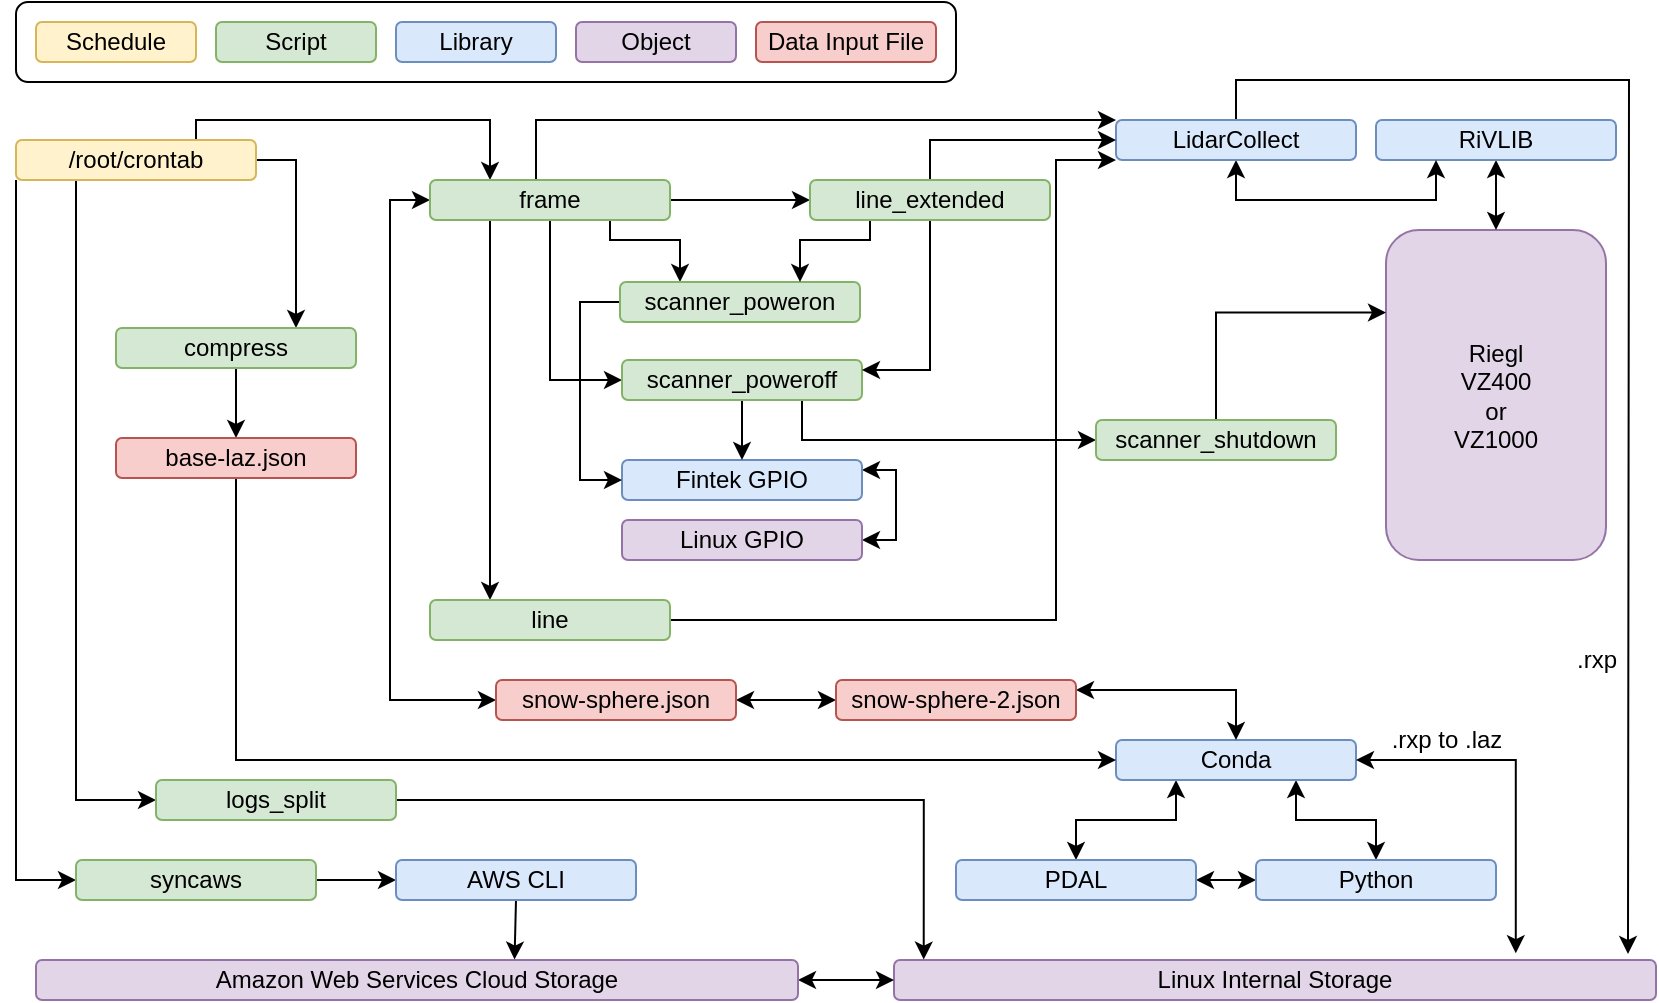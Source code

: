 <mxfile version="13.7.3" type="device"><diagram id="9uxglydsuGuWMLbdPVRm" name="Page-1"><mxGraphModel dx="1026" dy="604" grid="1" gridSize="10" guides="1" tooltips="1" connect="1" arrows="1" fold="1" page="1" pageScale="1" pageWidth="850" pageHeight="1100" math="0" shadow="0"><root><mxCell id="0"/><mxCell id="1" parent="0"/><mxCell id="aCed7OD410KUZfvJ1Qxq-87" value="" style="rounded=1;whiteSpace=wrap;html=1;" parent="1" vertex="1"><mxGeometry x="10" y="11" width="470" height="40" as="geometry"/></mxCell><mxCell id="MNzBaAAvsXTn3QcwAbpl-202" style="edgeStyle=orthogonalEdgeStyle;rounded=0;orthogonalLoop=1;jettySize=auto;html=1;exitX=0.75;exitY=0;exitDx=0;exitDy=0;entryX=0.25;entryY=0;entryDx=0;entryDy=0;startArrow=none;startFill=0;" edge="1" parent="1" source="aCed7OD410KUZfvJ1Qxq-1" target="aCed7OD410KUZfvJ1Qxq-7"><mxGeometry relative="1" as="geometry"><Array as="points"><mxPoint x="100" y="70"/><mxPoint x="247" y="70"/></Array></mxGeometry></mxCell><mxCell id="MNzBaAAvsXTn3QcwAbpl-211" style="edgeStyle=orthogonalEdgeStyle;rounded=0;orthogonalLoop=1;jettySize=auto;html=1;exitX=1;exitY=0.5;exitDx=0;exitDy=0;entryX=0.75;entryY=0;entryDx=0;entryDy=0;startArrow=none;startFill=0;" edge="1" parent="1" source="aCed7OD410KUZfvJ1Qxq-1" target="aCed7OD410KUZfvJ1Qxq-52"><mxGeometry relative="1" as="geometry"/></mxCell><mxCell id="MNzBaAAvsXTn3QcwAbpl-219" style="edgeStyle=orthogonalEdgeStyle;rounded=0;orthogonalLoop=1;jettySize=auto;html=1;exitX=0;exitY=1;exitDx=0;exitDy=0;entryX=0;entryY=0.5;entryDx=0;entryDy=0;startArrow=none;startFill=0;" edge="1" parent="1" source="aCed7OD410KUZfvJ1Qxq-1" target="aCed7OD410KUZfvJ1Qxq-53"><mxGeometry relative="1" as="geometry"/></mxCell><mxCell id="MNzBaAAvsXTn3QcwAbpl-227" style="edgeStyle=orthogonalEdgeStyle;rounded=0;orthogonalLoop=1;jettySize=auto;html=1;exitX=0.25;exitY=1;exitDx=0;exitDy=0;entryX=0;entryY=0.5;entryDx=0;entryDy=0;startArrow=none;startFill=0;" edge="1" parent="1" source="aCed7OD410KUZfvJ1Qxq-1" target="acCSHRhD1ffh7godxbTG-1"><mxGeometry relative="1" as="geometry"><Array as="points"><mxPoint x="40" y="410"/></Array></mxGeometry></mxCell><mxCell id="aCed7OD410KUZfvJ1Qxq-1" value="/root/crontab" style="rounded=1;whiteSpace=wrap;html=1;fillColor=#fff2cc;strokeColor=#d6b656;" parent="1" vertex="1"><mxGeometry x="10" y="80" width="120" height="20" as="geometry"/></mxCell><mxCell id="MNzBaAAvsXTn3QcwAbpl-240" style="edgeStyle=orthogonalEdgeStyle;rounded=0;orthogonalLoop=1;jettySize=auto;html=1;exitX=1;exitY=0.25;exitDx=0;exitDy=0;entryX=1;entryY=0.5;entryDx=0;entryDy=0;startArrow=classic;startFill=1;" edge="1" parent="1" source="aCed7OD410KUZfvJ1Qxq-3" target="aCed7OD410KUZfvJ1Qxq-92"><mxGeometry relative="1" as="geometry"><Array as="points"><mxPoint x="450" y="245"/><mxPoint x="450" y="280"/></Array></mxGeometry></mxCell><mxCell id="aCed7OD410KUZfvJ1Qxq-3" value="Fintek GPIO" style="rounded=1;whiteSpace=wrap;html=1;fillColor=#dae8fc;strokeColor=#6c8ebf;" parent="1" vertex="1"><mxGeometry x="313" y="240" width="120" height="20" as="geometry"/></mxCell><mxCell id="aCed7OD410KUZfvJ1Qxq-5" value="Riegl&lt;br&gt;VZ400&lt;br&gt;or&lt;br&gt;VZ1000" style="rounded=1;whiteSpace=wrap;html=1;fillColor=#e1d5e7;strokeColor=#9673a6;" parent="1" vertex="1"><mxGeometry x="695" y="125" width="110" height="165" as="geometry"/></mxCell><mxCell id="MNzBaAAvsXTn3QcwAbpl-163" style="edgeStyle=orthogonalEdgeStyle;rounded=0;orthogonalLoop=1;jettySize=auto;html=1;exitX=1;exitY=0.5;exitDx=0;exitDy=0;entryX=0;entryY=0.5;entryDx=0;entryDy=0;startArrow=none;startFill=0;" edge="1" parent="1" source="aCed7OD410KUZfvJ1Qxq-7" target="MNzBaAAvsXTn3QcwAbpl-1"><mxGeometry relative="1" as="geometry"/></mxCell><mxCell id="MNzBaAAvsXTn3QcwAbpl-171" style="edgeStyle=orthogonalEdgeStyle;rounded=0;orthogonalLoop=1;jettySize=auto;html=1;exitX=0.75;exitY=1;exitDx=0;exitDy=0;entryX=0.25;entryY=0;entryDx=0;entryDy=0;startArrow=none;startFill=0;" edge="1" parent="1" source="aCed7OD410KUZfvJ1Qxq-7" target="aCed7OD410KUZfvJ1Qxq-43"><mxGeometry relative="1" as="geometry"><Array as="points"><mxPoint x="307" y="130"/><mxPoint x="342" y="130"/></Array></mxGeometry></mxCell><mxCell id="MNzBaAAvsXTn3QcwAbpl-174" style="edgeStyle=orthogonalEdgeStyle;rounded=0;orthogonalLoop=1;jettySize=auto;html=1;exitX=0.5;exitY=1;exitDx=0;exitDy=0;entryX=0;entryY=0.5;entryDx=0;entryDy=0;startArrow=none;startFill=0;" edge="1" parent="1" source="aCed7OD410KUZfvJ1Qxq-7" target="aCed7OD410KUZfvJ1Qxq-44"><mxGeometry relative="1" as="geometry"/></mxCell><mxCell id="MNzBaAAvsXTn3QcwAbpl-179" style="edgeStyle=orthogonalEdgeStyle;rounded=0;orthogonalLoop=1;jettySize=auto;html=1;exitX=0.75;exitY=0;exitDx=0;exitDy=0;entryX=0;entryY=0;entryDx=0;entryDy=0;startArrow=none;startFill=0;" edge="1" parent="1" source="aCed7OD410KUZfvJ1Qxq-7" target="aCed7OD410KUZfvJ1Qxq-9"><mxGeometry relative="1" as="geometry"><Array as="points"><mxPoint x="270" y="70"/></Array></mxGeometry></mxCell><mxCell id="MNzBaAAvsXTn3QcwAbpl-181" style="edgeStyle=orthogonalEdgeStyle;rounded=0;orthogonalLoop=1;jettySize=auto;html=1;exitX=0.25;exitY=1;exitDx=0;exitDy=0;entryX=0.25;entryY=0;entryDx=0;entryDy=0;startArrow=none;startFill=0;" edge="1" parent="1" source="aCed7OD410KUZfvJ1Qxq-7" target="aCed7OD410KUZfvJ1Qxq-16"><mxGeometry relative="1" as="geometry"/></mxCell><mxCell id="MNzBaAAvsXTn3QcwAbpl-189" style="edgeStyle=orthogonalEdgeStyle;rounded=0;orthogonalLoop=1;jettySize=auto;html=1;exitX=0;exitY=0.5;exitDx=0;exitDy=0;entryX=0;entryY=0.5;entryDx=0;entryDy=0;startArrow=classic;startFill=1;" edge="1" parent="1" source="aCed7OD410KUZfvJ1Qxq-7" target="aCed7OD410KUZfvJ1Qxq-35"><mxGeometry relative="1" as="geometry"/></mxCell><mxCell id="aCed7OD410KUZfvJ1Qxq-7" value="frame" style="rounded=1;whiteSpace=wrap;html=1;fillColor=#d5e8d4;strokeColor=#82b366;" parent="1" vertex="1"><mxGeometry x="217" y="100" width="120" height="20" as="geometry"/></mxCell><mxCell id="MNzBaAAvsXTn3QcwAbpl-210" style="edgeStyle=orthogonalEdgeStyle;rounded=0;orthogonalLoop=1;jettySize=auto;html=1;exitX=0.5;exitY=1;exitDx=0;exitDy=0;entryX=0.5;entryY=0;entryDx=0;entryDy=0;startArrow=classic;startFill=1;" edge="1" parent="1" source="aCed7OD410KUZfvJ1Qxq-8" target="aCed7OD410KUZfvJ1Qxq-5"><mxGeometry relative="1" as="geometry"/></mxCell><mxCell id="aCed7OD410KUZfvJ1Qxq-8" value="RiVLIB" style="rounded=1;whiteSpace=wrap;html=1;fillColor=#dae8fc;strokeColor=#6c8ebf;" parent="1" vertex="1"><mxGeometry x="690" y="70" width="120" height="20" as="geometry"/></mxCell><mxCell id="MNzBaAAvsXTn3QcwAbpl-207" style="edgeStyle=orthogonalEdgeStyle;rounded=0;orthogonalLoop=1;jettySize=auto;html=1;exitX=0.5;exitY=0;exitDx=0;exitDy=0;startArrow=none;startFill=0;" edge="1" parent="1" source="aCed7OD410KUZfvJ1Qxq-9"><mxGeometry relative="1" as="geometry"><mxPoint x="816" y="487" as="targetPoint"/></mxGeometry></mxCell><mxCell id="MNzBaAAvsXTn3QcwAbpl-241" style="edgeStyle=orthogonalEdgeStyle;rounded=0;orthogonalLoop=1;jettySize=auto;html=1;exitX=0.5;exitY=1;exitDx=0;exitDy=0;entryX=0.25;entryY=1;entryDx=0;entryDy=0;startArrow=classic;startFill=1;" edge="1" parent="1" source="aCed7OD410KUZfvJ1Qxq-9" target="aCed7OD410KUZfvJ1Qxq-8"><mxGeometry relative="1" as="geometry"/></mxCell><mxCell id="aCed7OD410KUZfvJ1Qxq-9" value="LidarCollect" style="rounded=1;whiteSpace=wrap;html=1;fillColor=#dae8fc;strokeColor=#6c8ebf;" parent="1" vertex="1"><mxGeometry x="560" y="70" width="120" height="20" as="geometry"/></mxCell><mxCell id="MNzBaAAvsXTn3QcwAbpl-183" style="edgeStyle=orthogonalEdgeStyle;rounded=0;orthogonalLoop=1;jettySize=auto;html=1;exitX=1;exitY=0.5;exitDx=0;exitDy=0;entryX=0;entryY=1;entryDx=0;entryDy=0;startArrow=none;startFill=0;" edge="1" parent="1" source="aCed7OD410KUZfvJ1Qxq-16" target="aCed7OD410KUZfvJ1Qxq-9"><mxGeometry relative="1" as="geometry"><Array as="points"><mxPoint x="530" y="320"/><mxPoint x="530" y="90"/></Array></mxGeometry></mxCell><mxCell id="aCed7OD410KUZfvJ1Qxq-16" value="line" style="rounded=1;whiteSpace=wrap;html=1;fillColor=#d5e8d4;strokeColor=#82b366;" parent="1" vertex="1"><mxGeometry x="217" y="310" width="120" height="20" as="geometry"/></mxCell><mxCell id="MNzBaAAvsXTn3QcwAbpl-224" style="edgeStyle=orthogonalEdgeStyle;rounded=0;orthogonalLoop=1;jettySize=auto;html=1;exitX=0.25;exitY=1;exitDx=0;exitDy=0;entryX=0.5;entryY=0;entryDx=0;entryDy=0;startArrow=classic;startFill=1;" edge="1" parent="1" source="aCed7OD410KUZfvJ1Qxq-27" target="aCed7OD410KUZfvJ1Qxq-28"><mxGeometry relative="1" as="geometry"/></mxCell><mxCell id="MNzBaAAvsXTn3QcwAbpl-225" style="edgeStyle=orthogonalEdgeStyle;rounded=0;orthogonalLoop=1;jettySize=auto;html=1;exitX=0.75;exitY=1;exitDx=0;exitDy=0;entryX=0.5;entryY=0;entryDx=0;entryDy=0;startArrow=classic;startFill=1;" edge="1" parent="1" source="aCed7OD410KUZfvJ1Qxq-27" target="aCed7OD410KUZfvJ1Qxq-29"><mxGeometry relative="1" as="geometry"/></mxCell><mxCell id="aCed7OD410KUZfvJ1Qxq-27" value="Conda" style="rounded=1;whiteSpace=wrap;html=1;fillColor=#dae8fc;strokeColor=#6c8ebf;" parent="1" vertex="1"><mxGeometry x="560" y="380" width="120" height="20" as="geometry"/></mxCell><mxCell id="aCed7OD410KUZfvJ1Qxq-30" style="edgeStyle=orthogonalEdgeStyle;rounded=0;orthogonalLoop=1;jettySize=auto;html=1;exitX=1;exitY=0.5;exitDx=0;exitDy=0;entryX=0;entryY=0.5;entryDx=0;entryDy=0;startArrow=classic;startFill=1;" parent="1" source="aCed7OD410KUZfvJ1Qxq-28" target="aCed7OD410KUZfvJ1Qxq-29" edge="1"><mxGeometry relative="1" as="geometry"/></mxCell><mxCell id="aCed7OD410KUZfvJ1Qxq-28" value="PDAL" style="rounded=1;whiteSpace=wrap;html=1;fillColor=#dae8fc;strokeColor=#6c8ebf;" parent="1" vertex="1"><mxGeometry x="480" y="440" width="120" height="20" as="geometry"/></mxCell><mxCell id="aCed7OD410KUZfvJ1Qxq-29" value="Python" style="rounded=1;whiteSpace=wrap;html=1;fillColor=#dae8fc;strokeColor=#6c8ebf;" parent="1" vertex="1"><mxGeometry x="630" y="440" width="120" height="20" as="geometry"/></mxCell><mxCell id="MNzBaAAvsXTn3QcwAbpl-190" style="edgeStyle=orthogonalEdgeStyle;rounded=0;orthogonalLoop=1;jettySize=auto;html=1;exitX=1;exitY=0.5;exitDx=0;exitDy=0;entryX=0;entryY=0.5;entryDx=0;entryDy=0;startArrow=classic;startFill=1;" edge="1" parent="1" source="aCed7OD410KUZfvJ1Qxq-35" target="aCed7OD410KUZfvJ1Qxq-36"><mxGeometry relative="1" as="geometry"/></mxCell><mxCell id="aCed7OD410KUZfvJ1Qxq-35" value="snow-sphere.json" style="rounded=1;whiteSpace=wrap;html=1;fillColor=#f8cecc;strokeColor=#b85450;" parent="1" vertex="1"><mxGeometry x="250" y="350" width="120" height="20" as="geometry"/></mxCell><mxCell id="MNzBaAAvsXTn3QcwAbpl-233" style="edgeStyle=orthogonalEdgeStyle;rounded=0;orthogonalLoop=1;jettySize=auto;html=1;exitX=1;exitY=0.25;exitDx=0;exitDy=0;entryX=0.5;entryY=0;entryDx=0;entryDy=0;startArrow=classic;startFill=1;" edge="1" parent="1" source="aCed7OD410KUZfvJ1Qxq-36" target="aCed7OD410KUZfvJ1Qxq-27"><mxGeometry relative="1" as="geometry"/></mxCell><mxCell id="aCed7OD410KUZfvJ1Qxq-36" value="snow-sphere-2.json" style="rounded=1;whiteSpace=wrap;html=1;fillColor=#f8cecc;strokeColor=#b85450;" parent="1" vertex="1"><mxGeometry x="420" y="350" width="120" height="20" as="geometry"/></mxCell><mxCell id="MNzBaAAvsXTn3QcwAbpl-234" style="edgeStyle=orthogonalEdgeStyle;rounded=0;orthogonalLoop=1;jettySize=auto;html=1;exitX=0;exitY=0.5;exitDx=0;exitDy=0;entryX=0;entryY=0.5;entryDx=0;entryDy=0;startArrow=none;startFill=0;" edge="1" parent="1" source="aCed7OD410KUZfvJ1Qxq-43" target="aCed7OD410KUZfvJ1Qxq-3"><mxGeometry relative="1" as="geometry"/></mxCell><mxCell id="aCed7OD410KUZfvJ1Qxq-43" value="scanner_poweron" style="rounded=1;whiteSpace=wrap;html=1;fillColor=#d5e8d4;strokeColor=#82b366;" parent="1" vertex="1"><mxGeometry x="312" y="151" width="120" height="20" as="geometry"/></mxCell><mxCell id="MNzBaAAvsXTn3QcwAbpl-168" style="edgeStyle=orthogonalEdgeStyle;rounded=0;orthogonalLoop=1;jettySize=auto;html=1;exitX=0.5;exitY=1;exitDx=0;exitDy=0;entryX=0.5;entryY=0;entryDx=0;entryDy=0;startArrow=none;startFill=0;" edge="1" parent="1" source="aCed7OD410KUZfvJ1Qxq-44" target="aCed7OD410KUZfvJ1Qxq-3"><mxGeometry relative="1" as="geometry"/></mxCell><mxCell id="MNzBaAAvsXTn3QcwAbpl-237" style="edgeStyle=orthogonalEdgeStyle;rounded=0;orthogonalLoop=1;jettySize=auto;html=1;exitX=0.75;exitY=1;exitDx=0;exitDy=0;entryX=0;entryY=0.5;entryDx=0;entryDy=0;startArrow=none;startFill=0;" edge="1" parent="1" source="aCed7OD410KUZfvJ1Qxq-44" target="aCed7OD410KUZfvJ1Qxq-45"><mxGeometry relative="1" as="geometry"/></mxCell><mxCell id="aCed7OD410KUZfvJ1Qxq-44" value="scanner_poweroff" style="rounded=1;whiteSpace=wrap;html=1;fillColor=#d5e8d4;strokeColor=#82b366;" parent="1" vertex="1"><mxGeometry x="313" y="190" width="120" height="20" as="geometry"/></mxCell><mxCell id="MNzBaAAvsXTn3QcwAbpl-238" style="edgeStyle=orthogonalEdgeStyle;rounded=0;orthogonalLoop=1;jettySize=auto;html=1;exitX=0.5;exitY=0;exitDx=0;exitDy=0;entryX=0;entryY=0.25;entryDx=0;entryDy=0;startArrow=none;startFill=0;" edge="1" parent="1" source="aCed7OD410KUZfvJ1Qxq-45" target="aCed7OD410KUZfvJ1Qxq-5"><mxGeometry relative="1" as="geometry"/></mxCell><mxCell id="aCed7OD410KUZfvJ1Qxq-45" value="scanner_shutdown" style="rounded=1;whiteSpace=wrap;html=1;fillColor=#d5e8d4;strokeColor=#82b366;" parent="1" vertex="1"><mxGeometry x="550" y="220" width="120" height="20" as="geometry"/></mxCell><mxCell id="MNzBaAAvsXTn3QcwAbpl-194" style="edgeStyle=orthogonalEdgeStyle;rounded=0;orthogonalLoop=1;jettySize=auto;html=1;exitX=0.5;exitY=1;exitDx=0;exitDy=0;entryX=0.5;entryY=0;entryDx=0;entryDy=0;startArrow=none;startFill=0;" edge="1" parent="1" source="aCed7OD410KUZfvJ1Qxq-52" target="aCed7OD410KUZfvJ1Qxq-64"><mxGeometry relative="1" as="geometry"/></mxCell><mxCell id="aCed7OD410KUZfvJ1Qxq-52" value="compress" style="rounded=1;whiteSpace=wrap;html=1;fillColor=#d5e8d4;strokeColor=#82b366;" parent="1" vertex="1"><mxGeometry x="60" y="174" width="120" height="20" as="geometry"/></mxCell><mxCell id="MNzBaAAvsXTn3QcwAbpl-213" style="edgeStyle=orthogonalEdgeStyle;rounded=0;orthogonalLoop=1;jettySize=auto;html=1;exitX=1;exitY=0.5;exitDx=0;exitDy=0;entryX=0;entryY=0.5;entryDx=0;entryDy=0;startArrow=none;startFill=0;" edge="1" parent="1" source="aCed7OD410KUZfvJ1Qxq-53" target="2173BBh_w2Kamo726zIs-1"><mxGeometry relative="1" as="geometry"/></mxCell><mxCell id="aCed7OD410KUZfvJ1Qxq-53" value="syncaws" style="rounded=1;whiteSpace=wrap;html=1;fillColor=#d5e8d4;strokeColor=#82b366;" parent="1" vertex="1"><mxGeometry x="40" y="440" width="120" height="20" as="geometry"/></mxCell><mxCell id="MNzBaAAvsXTn3QcwAbpl-195" style="edgeStyle=orthogonalEdgeStyle;rounded=0;orthogonalLoop=1;jettySize=auto;html=1;exitX=0.5;exitY=1;exitDx=0;exitDy=0;entryX=0;entryY=0.5;entryDx=0;entryDy=0;startArrow=none;startFill=0;" edge="1" parent="1" source="aCed7OD410KUZfvJ1Qxq-64" target="aCed7OD410KUZfvJ1Qxq-27"><mxGeometry relative="1" as="geometry"/></mxCell><mxCell id="aCed7OD410KUZfvJ1Qxq-64" value="base-laz.json" style="rounded=1;whiteSpace=wrap;html=1;fillColor=#f8cecc;strokeColor=#b85450;" parent="1" vertex="1"><mxGeometry x="60" y="229" width="120" height="20" as="geometry"/></mxCell><mxCell id="MNzBaAAvsXTn3QcwAbpl-226" style="edgeStyle=orthogonalEdgeStyle;rounded=0;orthogonalLoop=1;jettySize=auto;html=1;exitX=0.816;exitY=-0.17;exitDx=0;exitDy=0;entryX=1;entryY=0.5;entryDx=0;entryDy=0;startArrow=classic;startFill=1;exitPerimeter=0;" edge="1" parent="1" source="aCed7OD410KUZfvJ1Qxq-68" target="aCed7OD410KUZfvJ1Qxq-27"><mxGeometry relative="1" as="geometry"><Array as="points"><mxPoint x="760" y="390"/></Array></mxGeometry></mxCell><mxCell id="aCed7OD410KUZfvJ1Qxq-68" value="Linux Internal Storage" style="rounded=1;whiteSpace=wrap;html=1;fillColor=#e1d5e7;strokeColor=#9673a6;" parent="1" vertex="1"><mxGeometry x="449" y="490" width="381" height="20" as="geometry"/></mxCell><mxCell id="MNzBaAAvsXTn3QcwAbpl-158" style="edgeStyle=orthogonalEdgeStyle;rounded=0;orthogonalLoop=1;jettySize=auto;html=1;exitX=1;exitY=0.5;exitDx=0;exitDy=0;entryX=0;entryY=0.5;entryDx=0;entryDy=0;startArrow=classic;startFill=1;" edge="1" parent="1" source="aCed7OD410KUZfvJ1Qxq-74" target="aCed7OD410KUZfvJ1Qxq-68"><mxGeometry relative="1" as="geometry"/></mxCell><mxCell id="aCed7OD410KUZfvJ1Qxq-74" value="Amazon Web Services Cloud Storage" style="rounded=1;whiteSpace=wrap;html=1;fillColor=#e1d5e7;strokeColor=#9673a6;" parent="1" vertex="1"><mxGeometry x="20" y="490" width="381" height="20" as="geometry"/></mxCell><mxCell id="aCed7OD410KUZfvJ1Qxq-80" value="Script" style="rounded=1;whiteSpace=wrap;html=1;fillColor=#d5e8d4;strokeColor=#82b366;" parent="1" vertex="1"><mxGeometry x="110" y="21" width="80" height="20" as="geometry"/></mxCell><mxCell id="aCed7OD410KUZfvJ1Qxq-81" value="Library" style="rounded=1;whiteSpace=wrap;html=1;fillColor=#dae8fc;strokeColor=#6c8ebf;" parent="1" vertex="1"><mxGeometry x="200" y="21" width="80" height="20" as="geometry"/></mxCell><mxCell id="aCed7OD410KUZfvJ1Qxq-82" value="Object" style="rounded=1;whiteSpace=wrap;html=1;fillColor=#e1d5e7;strokeColor=#9673a6;" parent="1" vertex="1"><mxGeometry x="290" y="21" width="80" height="20" as="geometry"/></mxCell><mxCell id="aCed7OD410KUZfvJ1Qxq-86" value="Schedule" style="rounded=1;whiteSpace=wrap;html=1;fillColor=#fff2cc;strokeColor=#d6b656;" parent="1" vertex="1"><mxGeometry x="20" y="21" width="80" height="20" as="geometry"/></mxCell><mxCell id="aCed7OD410KUZfvJ1Qxq-92" value="Linux GPIO" style="rounded=1;whiteSpace=wrap;html=1;fillColor=#e1d5e7;strokeColor=#9673a6;" parent="1" vertex="1"><mxGeometry x="313" y="270" width="120" height="20" as="geometry"/></mxCell><mxCell id="MNzBaAAvsXTn3QcwAbpl-230" style="edgeStyle=orthogonalEdgeStyle;rounded=0;orthogonalLoop=1;jettySize=auto;html=1;exitX=1;exitY=0.5;exitDx=0;exitDy=0;entryX=0.039;entryY=-0.01;entryDx=0;entryDy=0;entryPerimeter=0;startArrow=none;startFill=0;" edge="1" parent="1" source="acCSHRhD1ffh7godxbTG-1" target="aCed7OD410KUZfvJ1Qxq-68"><mxGeometry relative="1" as="geometry"/></mxCell><mxCell id="acCSHRhD1ffh7godxbTG-1" value="logs_split" style="rounded=1;whiteSpace=wrap;html=1;fillColor=#d5e8d4;strokeColor=#82b366;" parent="1" vertex="1"><mxGeometry x="80" y="400" width="120" height="20" as="geometry"/></mxCell><mxCell id="MNzBaAAvsXTn3QcwAbpl-229" style="edgeStyle=orthogonalEdgeStyle;rounded=0;orthogonalLoop=1;jettySize=auto;html=1;exitX=0.5;exitY=1;exitDx=0;exitDy=0;entryX=0.628;entryY=-0.01;entryDx=0;entryDy=0;entryPerimeter=0;startArrow=none;startFill=0;" edge="1" parent="1" source="2173BBh_w2Kamo726zIs-1" target="aCed7OD410KUZfvJ1Qxq-74"><mxGeometry relative="1" as="geometry"/></mxCell><mxCell id="2173BBh_w2Kamo726zIs-1" value="AWS CLI" style="rounded=1;whiteSpace=wrap;html=1;fillColor=#dae8fc;strokeColor=#6c8ebf;" parent="1" vertex="1"><mxGeometry x="200" y="440" width="120" height="20" as="geometry"/></mxCell><mxCell id="MNzBaAAvsXTn3QcwAbpl-172" style="edgeStyle=orthogonalEdgeStyle;rounded=0;orthogonalLoop=1;jettySize=auto;html=1;exitX=0.25;exitY=1;exitDx=0;exitDy=0;entryX=0.75;entryY=0;entryDx=0;entryDy=0;startArrow=none;startFill=0;" edge="1" parent="1" source="MNzBaAAvsXTn3QcwAbpl-1" target="aCed7OD410KUZfvJ1Qxq-43"><mxGeometry relative="1" as="geometry"><Array as="points"><mxPoint x="437" y="130"/><mxPoint x="402" y="130"/></Array></mxGeometry></mxCell><mxCell id="MNzBaAAvsXTn3QcwAbpl-175" style="edgeStyle=orthogonalEdgeStyle;rounded=0;orthogonalLoop=1;jettySize=auto;html=1;exitX=0.5;exitY=1;exitDx=0;exitDy=0;entryX=1;entryY=0.25;entryDx=0;entryDy=0;startArrow=none;startFill=0;" edge="1" parent="1" source="MNzBaAAvsXTn3QcwAbpl-1" target="aCed7OD410KUZfvJ1Qxq-44"><mxGeometry relative="1" as="geometry"/></mxCell><mxCell id="MNzBaAAvsXTn3QcwAbpl-180" style="edgeStyle=orthogonalEdgeStyle;rounded=0;orthogonalLoop=1;jettySize=auto;html=1;exitX=0.5;exitY=0;exitDx=0;exitDy=0;entryX=0;entryY=0.5;entryDx=0;entryDy=0;startArrow=none;startFill=0;" edge="1" parent="1" source="MNzBaAAvsXTn3QcwAbpl-1" target="aCed7OD410KUZfvJ1Qxq-9"><mxGeometry relative="1" as="geometry"/></mxCell><mxCell id="MNzBaAAvsXTn3QcwAbpl-1" value="line_extended" style="rounded=1;whiteSpace=wrap;html=1;fillColor=#d5e8d4;strokeColor=#82b366;" vertex="1" parent="1"><mxGeometry x="407" y="100" width="120" height="20" as="geometry"/></mxCell><mxCell id="MNzBaAAvsXTn3QcwAbpl-3" value="Data Input File" style="rounded=1;whiteSpace=wrap;html=1;fillColor=#f8cecc;strokeColor=#b85450;" vertex="1" parent="1"><mxGeometry x="380" y="21" width="90" height="20" as="geometry"/></mxCell><mxCell id="MNzBaAAvsXTn3QcwAbpl-193" style="edgeStyle=orthogonalEdgeStyle;rounded=0;orthogonalLoop=1;jettySize=auto;html=1;exitX=0.5;exitY=1;exitDx=0;exitDy=0;startArrow=classic;startFill=1;" edge="1" parent="1" source="aCed7OD410KUZfvJ1Qxq-64" target="aCed7OD410KUZfvJ1Qxq-64"><mxGeometry relative="1" as="geometry"/></mxCell><mxCell id="MNzBaAAvsXTn3QcwAbpl-200" value=".rxp" style="text;html=1;align=center;verticalAlign=middle;resizable=0;points=[];autosize=1;" vertex="1" parent="1"><mxGeometry x="780" y="330" width="40" height="20" as="geometry"/></mxCell><mxCell id="MNzBaAAvsXTn3QcwAbpl-231" value=".rxp to .laz" style="text;html=1;align=center;verticalAlign=middle;resizable=0;points=[];autosize=1;" vertex="1" parent="1"><mxGeometry x="690" y="370" width="70" height="20" as="geometry"/></mxCell></root></mxGraphModel></diagram></mxfile>